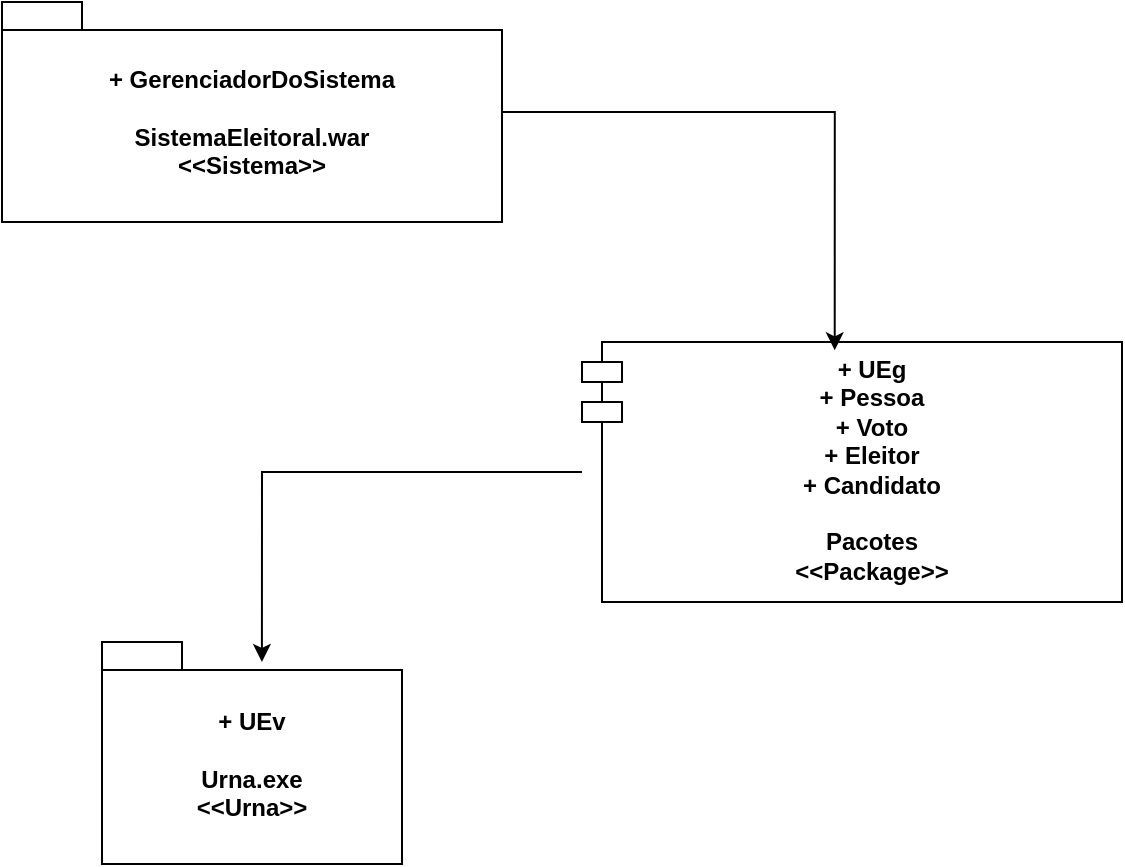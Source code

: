 <mxfile version="28.2.5">
  <diagram name="Página-1" id="GkOdRt-5PWLx6c6PYXzj">
    <mxGraphModel dx="1042" dy="562" grid="1" gridSize="10" guides="1" tooltips="1" connect="1" arrows="1" fold="1" page="1" pageScale="1" pageWidth="827" pageHeight="1169" math="0" shadow="0">
      <root>
        <mxCell id="0" />
        <mxCell id="1" parent="0" />
        <mxCell id="YeGaMxiQy_S9bEHs2_bY-1" value="+ GerenciadorDoSistema&lt;div&gt;&lt;br&gt;SistemaEleitoral.war&lt;/div&gt;&lt;div&gt;&amp;lt;&amp;lt;Sistema&amp;gt;&amp;gt;&lt;/div&gt;" style="shape=folder;fontStyle=1;spacingTop=10;tabWidth=40;tabHeight=14;tabPosition=left;html=1;whiteSpace=wrap;" vertex="1" parent="1">
          <mxGeometry x="100" y="10" width="250" height="110" as="geometry" />
        </mxCell>
        <mxCell id="YeGaMxiQy_S9bEHs2_bY-3" value="+ UEv&lt;div&gt;&lt;br&gt;&lt;/div&gt;&lt;div&gt;Urna.exe&lt;/div&gt;&lt;div&gt;&amp;lt;&amp;lt;Urna&amp;gt;&amp;gt;&lt;/div&gt;" style="shape=folder;fontStyle=1;spacingTop=10;tabWidth=40;tabHeight=14;tabPosition=left;html=1;whiteSpace=wrap;" vertex="1" parent="1">
          <mxGeometry x="150" y="330" width="150" height="111" as="geometry" />
        </mxCell>
        <mxCell id="YeGaMxiQy_S9bEHs2_bY-4" value="&lt;span style=&quot;font-weight: 700;&quot;&gt;+ UEg&lt;/span&gt;&lt;div style=&quot;font-weight: 700;&quot;&gt;+ Pessoa&lt;br&gt;+ Voto&lt;/div&gt;&lt;div style=&quot;font-weight: 700;&quot;&gt;+ Eleitor&lt;/div&gt;&lt;div style=&quot;font-weight: 700;&quot;&gt;+ Candidato&lt;/div&gt;&lt;div style=&quot;font-weight: 700;&quot;&gt;&lt;br&gt;&lt;/div&gt;&lt;div style=&quot;font-weight: 700;&quot;&gt;Pacotes&lt;/div&gt;&lt;div style=&quot;font-weight: 700;&quot;&gt;&amp;lt;&amp;lt;Package&amp;gt;&amp;gt;&lt;/div&gt;" style="shape=module;align=left;spacingLeft=20;align=center;verticalAlign=top;whiteSpace=wrap;html=1;" vertex="1" parent="1">
          <mxGeometry x="390" y="180" width="270" height="130" as="geometry" />
        </mxCell>
        <mxCell id="YeGaMxiQy_S9bEHs2_bY-5" style="edgeStyle=orthogonalEdgeStyle;rounded=0;orthogonalLoop=1;jettySize=auto;html=1;entryX=0.468;entryY=0.032;entryDx=0;entryDy=0;entryPerimeter=0;" edge="1" parent="1" source="YeGaMxiQy_S9bEHs2_bY-1" target="YeGaMxiQy_S9bEHs2_bY-4">
          <mxGeometry relative="1" as="geometry" />
        </mxCell>
        <mxCell id="YeGaMxiQy_S9bEHs2_bY-6" style="edgeStyle=orthogonalEdgeStyle;rounded=0;orthogonalLoop=1;jettySize=auto;html=1;entryX=0.533;entryY=0.09;entryDx=0;entryDy=0;entryPerimeter=0;" edge="1" parent="1" source="YeGaMxiQy_S9bEHs2_bY-4" target="YeGaMxiQy_S9bEHs2_bY-3">
          <mxGeometry relative="1" as="geometry" />
        </mxCell>
      </root>
    </mxGraphModel>
  </diagram>
</mxfile>
